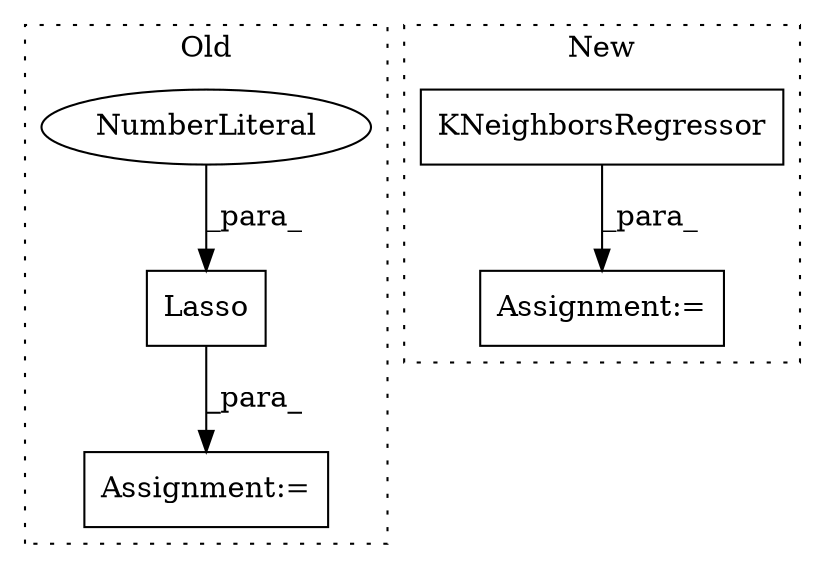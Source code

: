 digraph G {
subgraph cluster0 {
1 [label="Lasso" a="32" s="3981,3988" l="6,1" shape="box"];
3 [label="NumberLiteral" a="34" s="3987" l="1" shape="ellipse"];
5 [label="Assignment:=" a="7" s="3980" l="1" shape="box"];
label = "Old";
style="dotted";
}
subgraph cluster1 {
2 [label="KNeighborsRegressor" a="32" s="3988" l="21" shape="box"];
4 [label="Assignment:=" a="7" s="3987" l="1" shape="box"];
label = "New";
style="dotted";
}
1 -> 5 [label="_para_"];
2 -> 4 [label="_para_"];
3 -> 1 [label="_para_"];
}